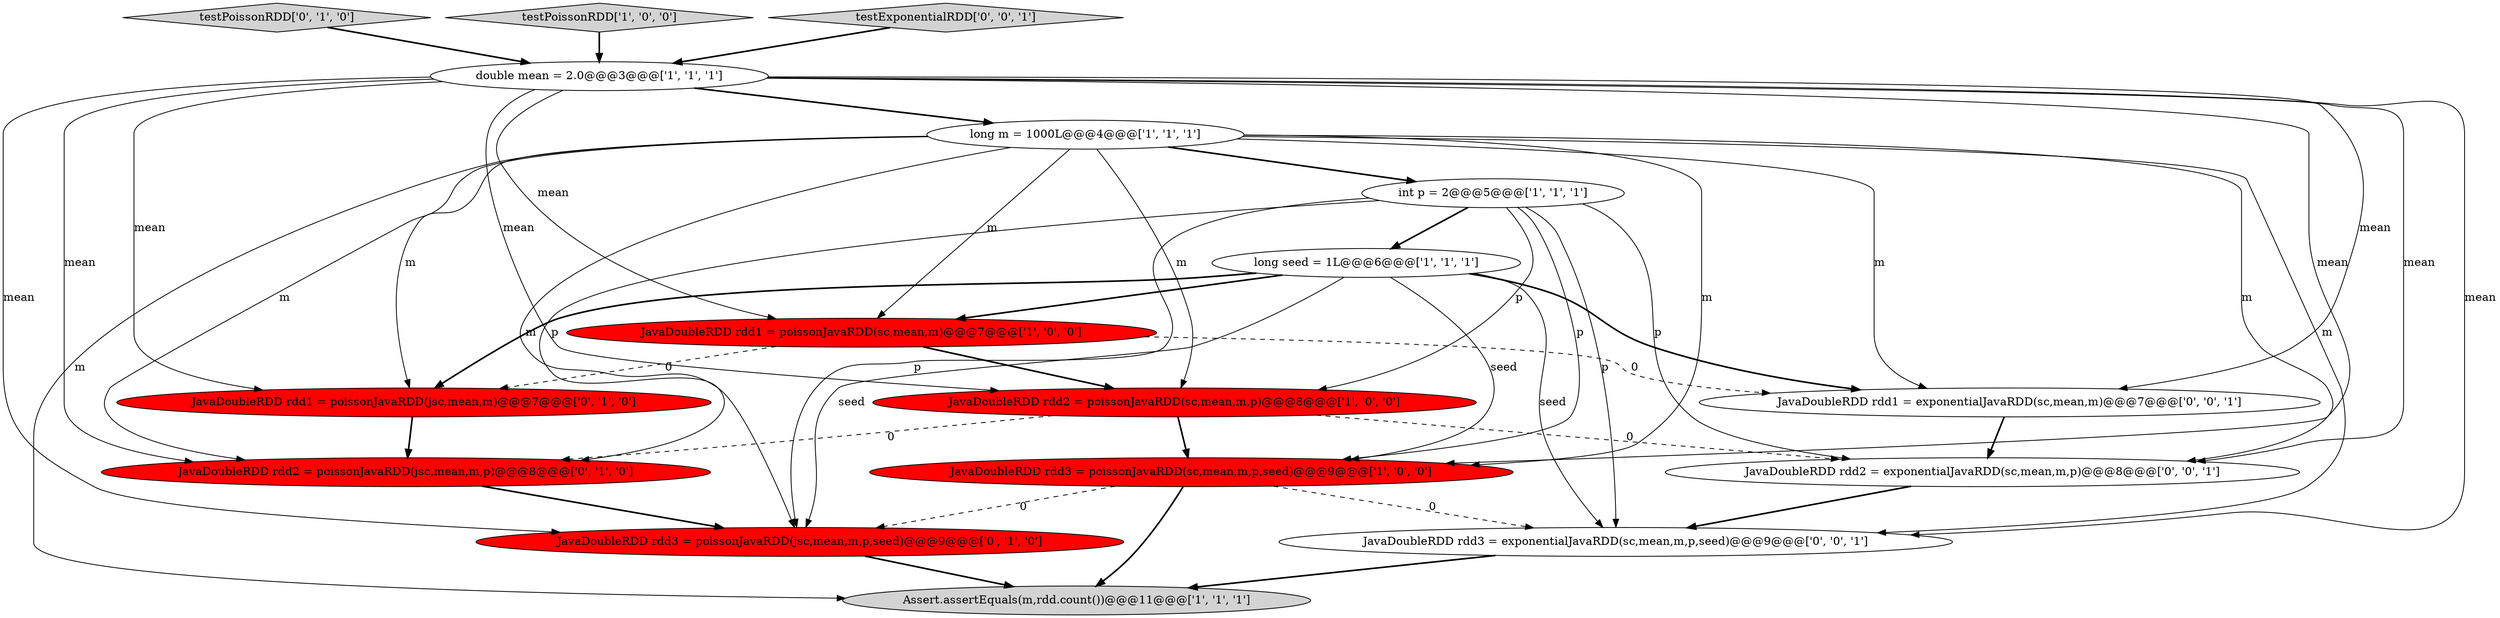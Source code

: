 digraph {
13 [style = filled, label = "JavaDoubleRDD rdd2 = exponentialJavaRDD(sc,mean,m,p)@@@8@@@['0', '0', '1']", fillcolor = white, shape = ellipse image = "AAA0AAABBB3BBB"];
1 [style = filled, label = "JavaDoubleRDD rdd3 = poissonJavaRDD(sc,mean,m,p,seed)@@@9@@@['1', '0', '0']", fillcolor = red, shape = ellipse image = "AAA1AAABBB1BBB"];
11 [style = filled, label = "JavaDoubleRDD rdd3 = poissonJavaRDD(jsc,mean,m,p,seed)@@@9@@@['0', '1', '0']", fillcolor = red, shape = ellipse image = "AAA1AAABBB2BBB"];
9 [style = filled, label = "testPoissonRDD['0', '1', '0']", fillcolor = lightgray, shape = diamond image = "AAA0AAABBB2BBB"];
14 [style = filled, label = "JavaDoubleRDD rdd1 = exponentialJavaRDD(sc,mean,m)@@@7@@@['0', '0', '1']", fillcolor = white, shape = ellipse image = "AAA0AAABBB3BBB"];
8 [style = filled, label = "testPoissonRDD['1', '0', '0']", fillcolor = lightgray, shape = diamond image = "AAA0AAABBB1BBB"];
2 [style = filled, label = "long m = 1000L@@@4@@@['1', '1', '1']", fillcolor = white, shape = ellipse image = "AAA0AAABBB1BBB"];
10 [style = filled, label = "JavaDoubleRDD rdd2 = poissonJavaRDD(jsc,mean,m,p)@@@8@@@['0', '1', '0']", fillcolor = red, shape = ellipse image = "AAA1AAABBB2BBB"];
0 [style = filled, label = "double mean = 2.0@@@3@@@['1', '1', '1']", fillcolor = white, shape = ellipse image = "AAA0AAABBB1BBB"];
7 [style = filled, label = "JavaDoubleRDD rdd1 = poissonJavaRDD(sc,mean,m)@@@7@@@['1', '0', '0']", fillcolor = red, shape = ellipse image = "AAA1AAABBB1BBB"];
12 [style = filled, label = "JavaDoubleRDD rdd1 = poissonJavaRDD(jsc,mean,m)@@@7@@@['0', '1', '0']", fillcolor = red, shape = ellipse image = "AAA1AAABBB2BBB"];
15 [style = filled, label = "JavaDoubleRDD rdd3 = exponentialJavaRDD(sc,mean,m,p,seed)@@@9@@@['0', '0', '1']", fillcolor = white, shape = ellipse image = "AAA0AAABBB3BBB"];
4 [style = filled, label = "long seed = 1L@@@6@@@['1', '1', '1']", fillcolor = white, shape = ellipse image = "AAA0AAABBB1BBB"];
16 [style = filled, label = "testExponentialRDD['0', '0', '1']", fillcolor = lightgray, shape = diamond image = "AAA0AAABBB3BBB"];
6 [style = filled, label = "int p = 2@@@5@@@['1', '1', '1']", fillcolor = white, shape = ellipse image = "AAA0AAABBB1BBB"];
5 [style = filled, label = "Assert.assertEquals(m,rdd.count())@@@11@@@['1', '1', '1']", fillcolor = lightgray, shape = ellipse image = "AAA0AAABBB1BBB"];
3 [style = filled, label = "JavaDoubleRDD rdd2 = poissonJavaRDD(sc,mean,m,p)@@@8@@@['1', '0', '0']", fillcolor = red, shape = ellipse image = "AAA1AAABBB1BBB"];
1->5 [style = bold, label=""];
0->13 [style = solid, label="mean"];
6->15 [style = solid, label="p"];
2->15 [style = solid, label="m"];
4->15 [style = solid, label="seed"];
4->14 [style = bold, label=""];
16->0 [style = bold, label=""];
2->11 [style = solid, label="m"];
2->1 [style = solid, label="m"];
9->0 [style = bold, label=""];
6->13 [style = solid, label="p"];
3->1 [style = bold, label=""];
2->6 [style = bold, label=""];
7->14 [style = dashed, label="0"];
0->14 [style = solid, label="mean"];
1->15 [style = dashed, label="0"];
0->2 [style = bold, label=""];
6->11 [style = solid, label="p"];
6->3 [style = solid, label="p"];
2->7 [style = solid, label="m"];
3->13 [style = dashed, label="0"];
0->10 [style = solid, label="mean"];
0->12 [style = solid, label="mean"];
7->3 [style = bold, label=""];
4->7 [style = bold, label=""];
15->5 [style = bold, label=""];
2->10 [style = solid, label="m"];
8->0 [style = bold, label=""];
6->4 [style = bold, label=""];
11->5 [style = bold, label=""];
6->1 [style = solid, label="p"];
12->10 [style = bold, label=""];
2->12 [style = solid, label="m"];
0->15 [style = solid, label="mean"];
1->11 [style = dashed, label="0"];
4->1 [style = solid, label="seed"];
0->1 [style = solid, label="mean"];
4->11 [style = solid, label="seed"];
2->13 [style = solid, label="m"];
7->12 [style = dashed, label="0"];
4->12 [style = bold, label=""];
0->7 [style = solid, label="mean"];
3->10 [style = dashed, label="0"];
13->15 [style = bold, label=""];
2->14 [style = solid, label="m"];
14->13 [style = bold, label=""];
0->11 [style = solid, label="mean"];
2->3 [style = solid, label="m"];
0->3 [style = solid, label="mean"];
2->5 [style = solid, label="m"];
10->11 [style = bold, label=""];
6->10 [style = solid, label="p"];
}
